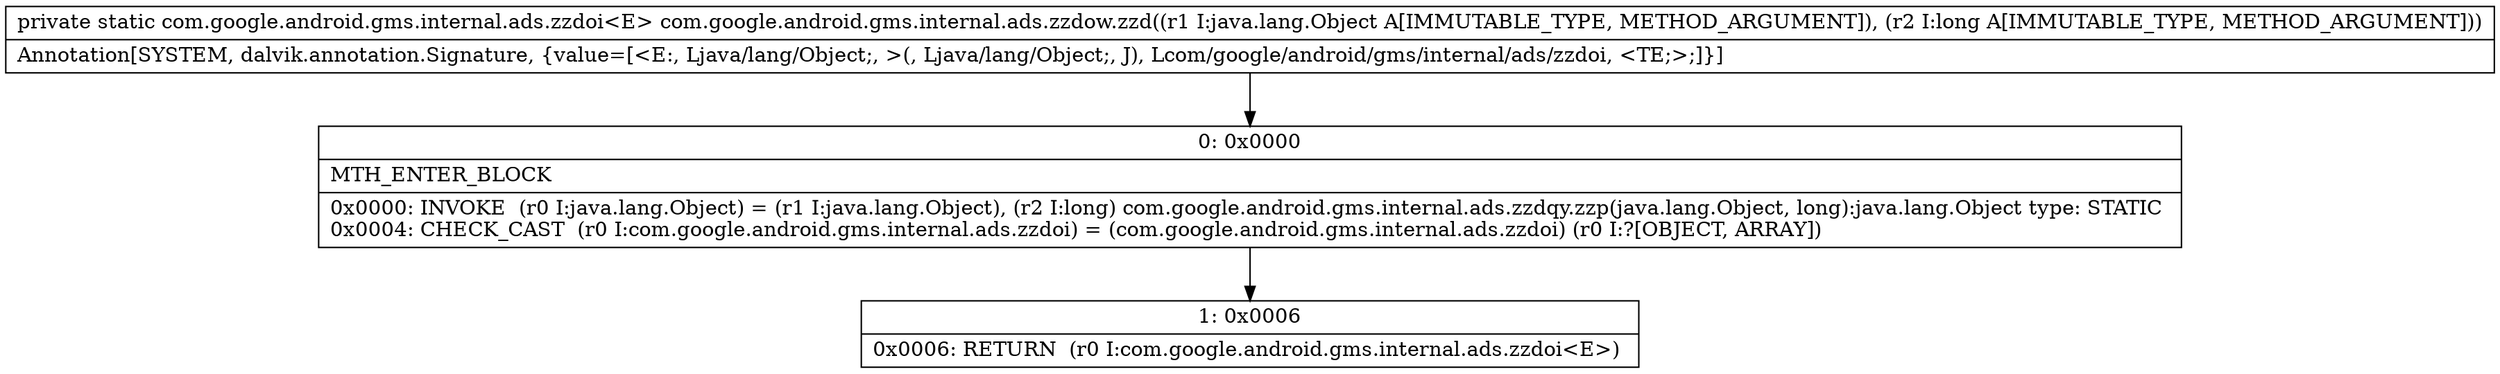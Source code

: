 digraph "CFG forcom.google.android.gms.internal.ads.zzdow.zzd(Ljava\/lang\/Object;J)Lcom\/google\/android\/gms\/internal\/ads\/zzdoi;" {
Node_0 [shape=record,label="{0\:\ 0x0000|MTH_ENTER_BLOCK\l|0x0000: INVOKE  (r0 I:java.lang.Object) = (r1 I:java.lang.Object), (r2 I:long) com.google.android.gms.internal.ads.zzdqy.zzp(java.lang.Object, long):java.lang.Object type: STATIC \l0x0004: CHECK_CAST  (r0 I:com.google.android.gms.internal.ads.zzdoi) = (com.google.android.gms.internal.ads.zzdoi) (r0 I:?[OBJECT, ARRAY]) \l}"];
Node_1 [shape=record,label="{1\:\ 0x0006|0x0006: RETURN  (r0 I:com.google.android.gms.internal.ads.zzdoi\<E\>) \l}"];
MethodNode[shape=record,label="{private static com.google.android.gms.internal.ads.zzdoi\<E\> com.google.android.gms.internal.ads.zzdow.zzd((r1 I:java.lang.Object A[IMMUTABLE_TYPE, METHOD_ARGUMENT]), (r2 I:long A[IMMUTABLE_TYPE, METHOD_ARGUMENT]))  | Annotation[SYSTEM, dalvik.annotation.Signature, \{value=[\<E:, Ljava\/lang\/Object;, \>(, Ljava\/lang\/Object;, J), Lcom\/google\/android\/gms\/internal\/ads\/zzdoi, \<TE;\>;]\}]\l}"];
MethodNode -> Node_0;
Node_0 -> Node_1;
}

